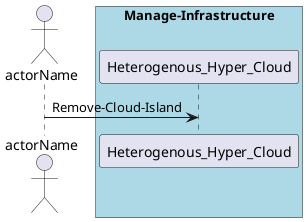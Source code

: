 @startuml
Actor "actorName" as A

box "Manage-Infrastructure" #lightblue
participant "Heterogenous_Hyper_Cloud" as S
A -> S : Remove-Cloud-Island
end box

@enduml
